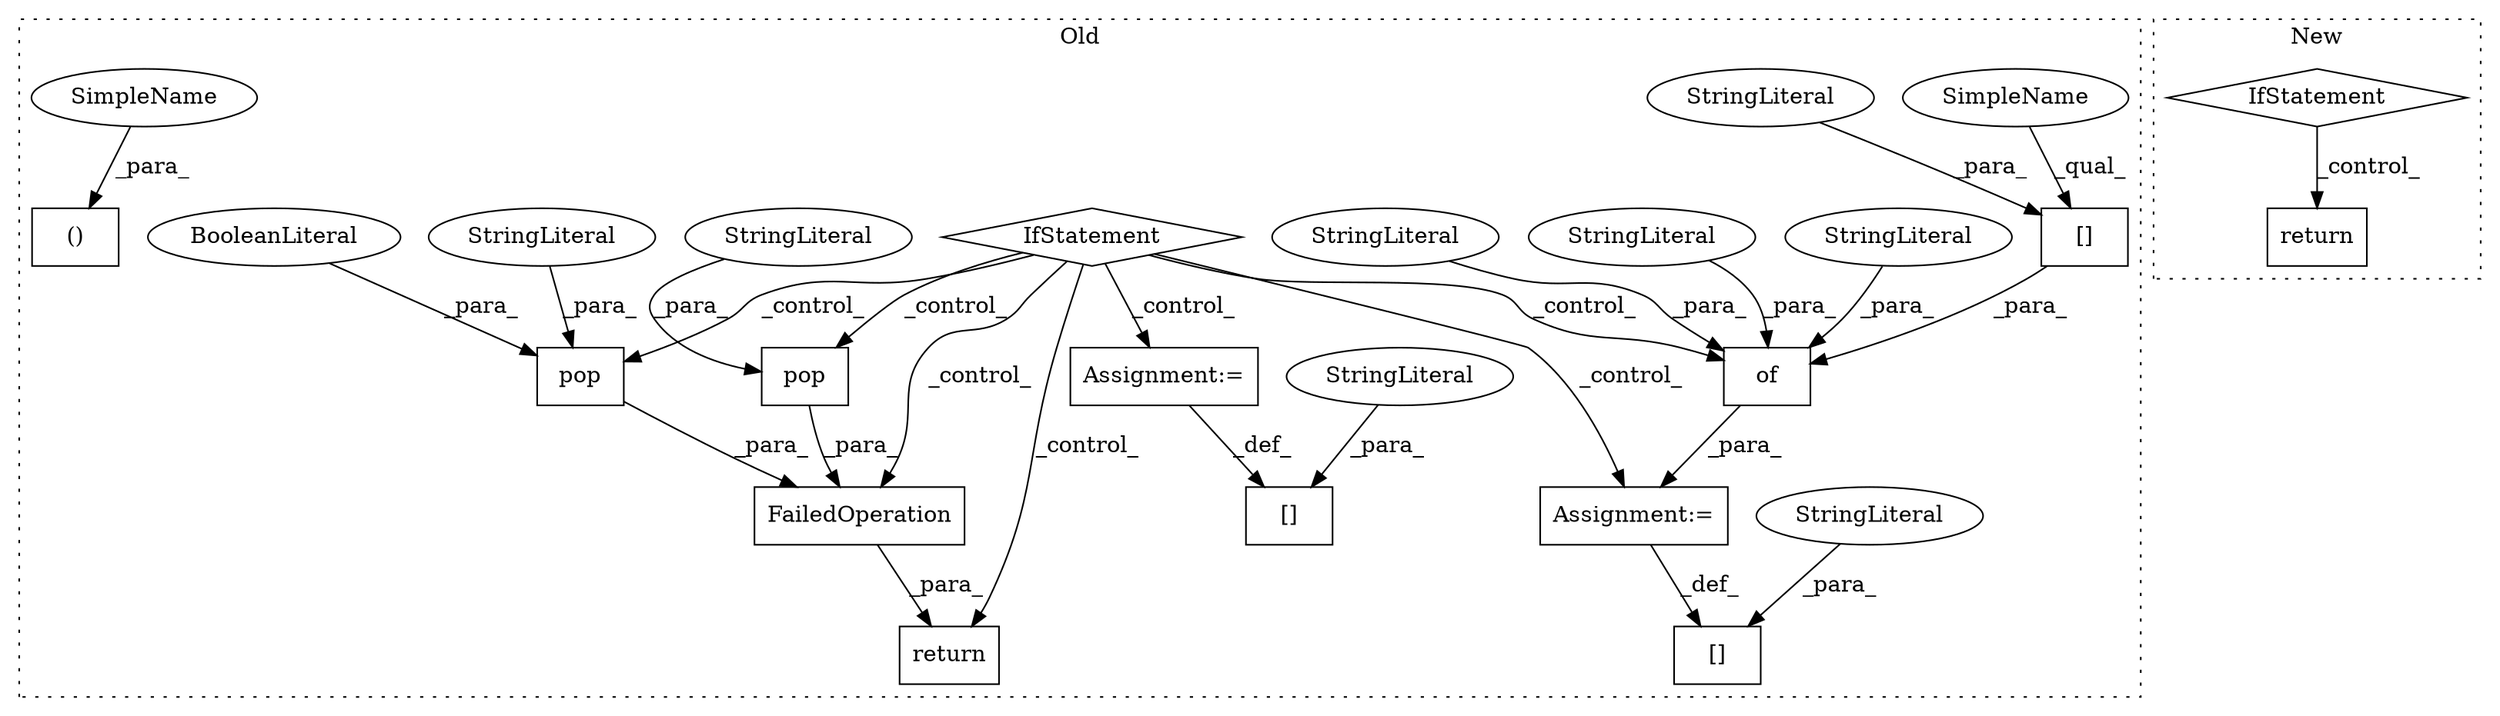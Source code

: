 digraph G {
subgraph cluster0 {
1 [label="FailedOperation" a="32" s="2038,2123" l="16,1" shape="box"];
3 [label="return" a="41" s="2031" l="7" shape="box"];
4 [label="IfStatement" a="25" s="1837,1853" l="4,2" shape="diamond"];
5 [label="Assignment:=" a="7" s="1919" l="1" shape="box"];
6 [label="[]" a="2" s="1899,1918" l="12,1" shape="box"];
7 [label="StringLiteral" a="45" s="1911" l="7" shape="ellipse"];
8 [label="Assignment:=" a="7" s="1885" l="1" shape="box"];
9 [label="[]" a="2" s="1863,1884" l="12,1" shape="box"];
10 [label="StringLiteral" a="45" s="1875" l="9" shape="ellipse"];
12 [label="pop" a="32" s="2066,2085" l="4,1" shape="box"];
13 [label="BooleanLiteral" a="9" s="2080" l="5" shape="ellipse"];
14 [label="StringLiteral" a="45" s="2070" l="9" shape="ellipse"];
15 [label="pop" a="32" s="2099,2110" l="4,1" shape="box"];
16 [label="StringLiteral" a="45" s="2103" l="7" shape="ellipse"];
17 [label="of" a="32" s="1924,1987" l="3,1" shape="box"];
18 [label="[]" a="2" s="1973,1986" l="5,1" shape="box"];
19 [label="StringLiteral" a="45" s="1957" l="15" shape="ellipse"];
20 [label="StringLiteral" a="45" s="1927" l="12" shape="ellipse"];
21 [label="StringLiteral" a="45" s="1940" l="16" shape="ellipse"];
22 [label="StringLiteral" a="45" s="1978" l="8" shape="ellipse"];
23 [label="()" a="106" s="1751" l="28" shape="box"];
24 [label="SimpleName" a="42" s="1775" l="4" shape="ellipse"];
25 [label="SimpleName" a="42" s="1973" l="4" shape="ellipse"];
label = "Old";
style="dotted";
}
subgraph cluster1 {
2 [label="IfStatement" a="25" s="1703,1739" l="4,2" shape="diamond"];
11 [label="return" a="41" s="1749" l="7" shape="box"];
label = "New";
style="dotted";
}
1 -> 3 [label="_para_"];
2 -> 11 [label="_control_"];
4 -> 5 [label="_control_"];
4 -> 17 [label="_control_"];
4 -> 8 [label="_control_"];
4 -> 1 [label="_control_"];
4 -> 3 [label="_control_"];
4 -> 12 [label="_control_"];
4 -> 15 [label="_control_"];
5 -> 6 [label="_def_"];
7 -> 6 [label="_para_"];
8 -> 9 [label="_def_"];
10 -> 9 [label="_para_"];
12 -> 1 [label="_para_"];
13 -> 12 [label="_para_"];
14 -> 12 [label="_para_"];
15 -> 1 [label="_para_"];
16 -> 15 [label="_para_"];
17 -> 5 [label="_para_"];
18 -> 17 [label="_para_"];
19 -> 17 [label="_para_"];
20 -> 17 [label="_para_"];
21 -> 17 [label="_para_"];
22 -> 18 [label="_para_"];
24 -> 23 [label="_para_"];
25 -> 18 [label="_qual_"];
}